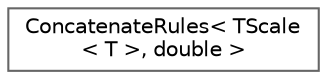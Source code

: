 digraph "Graphical Class Hierarchy"
{
 // INTERACTIVE_SVG=YES
 // LATEX_PDF_SIZE
  bgcolor="transparent";
  edge [fontname=Helvetica,fontsize=10,labelfontname=Helvetica,labelfontsize=10];
  node [fontname=Helvetica,fontsize=10,shape=box,height=0.2,width=0.4];
  rankdir="LR";
  Node0 [id="Node000000",label="ConcatenateRules\< TScale\l\< T \>, double \>",height=0.2,width=0.4,color="grey40", fillcolor="white", style="filled",URL="$dd/d77/structConcatenateRules_3_01TScale_3_01T_01_4_00_01double_01_4.html",tooltip=" "];
}
